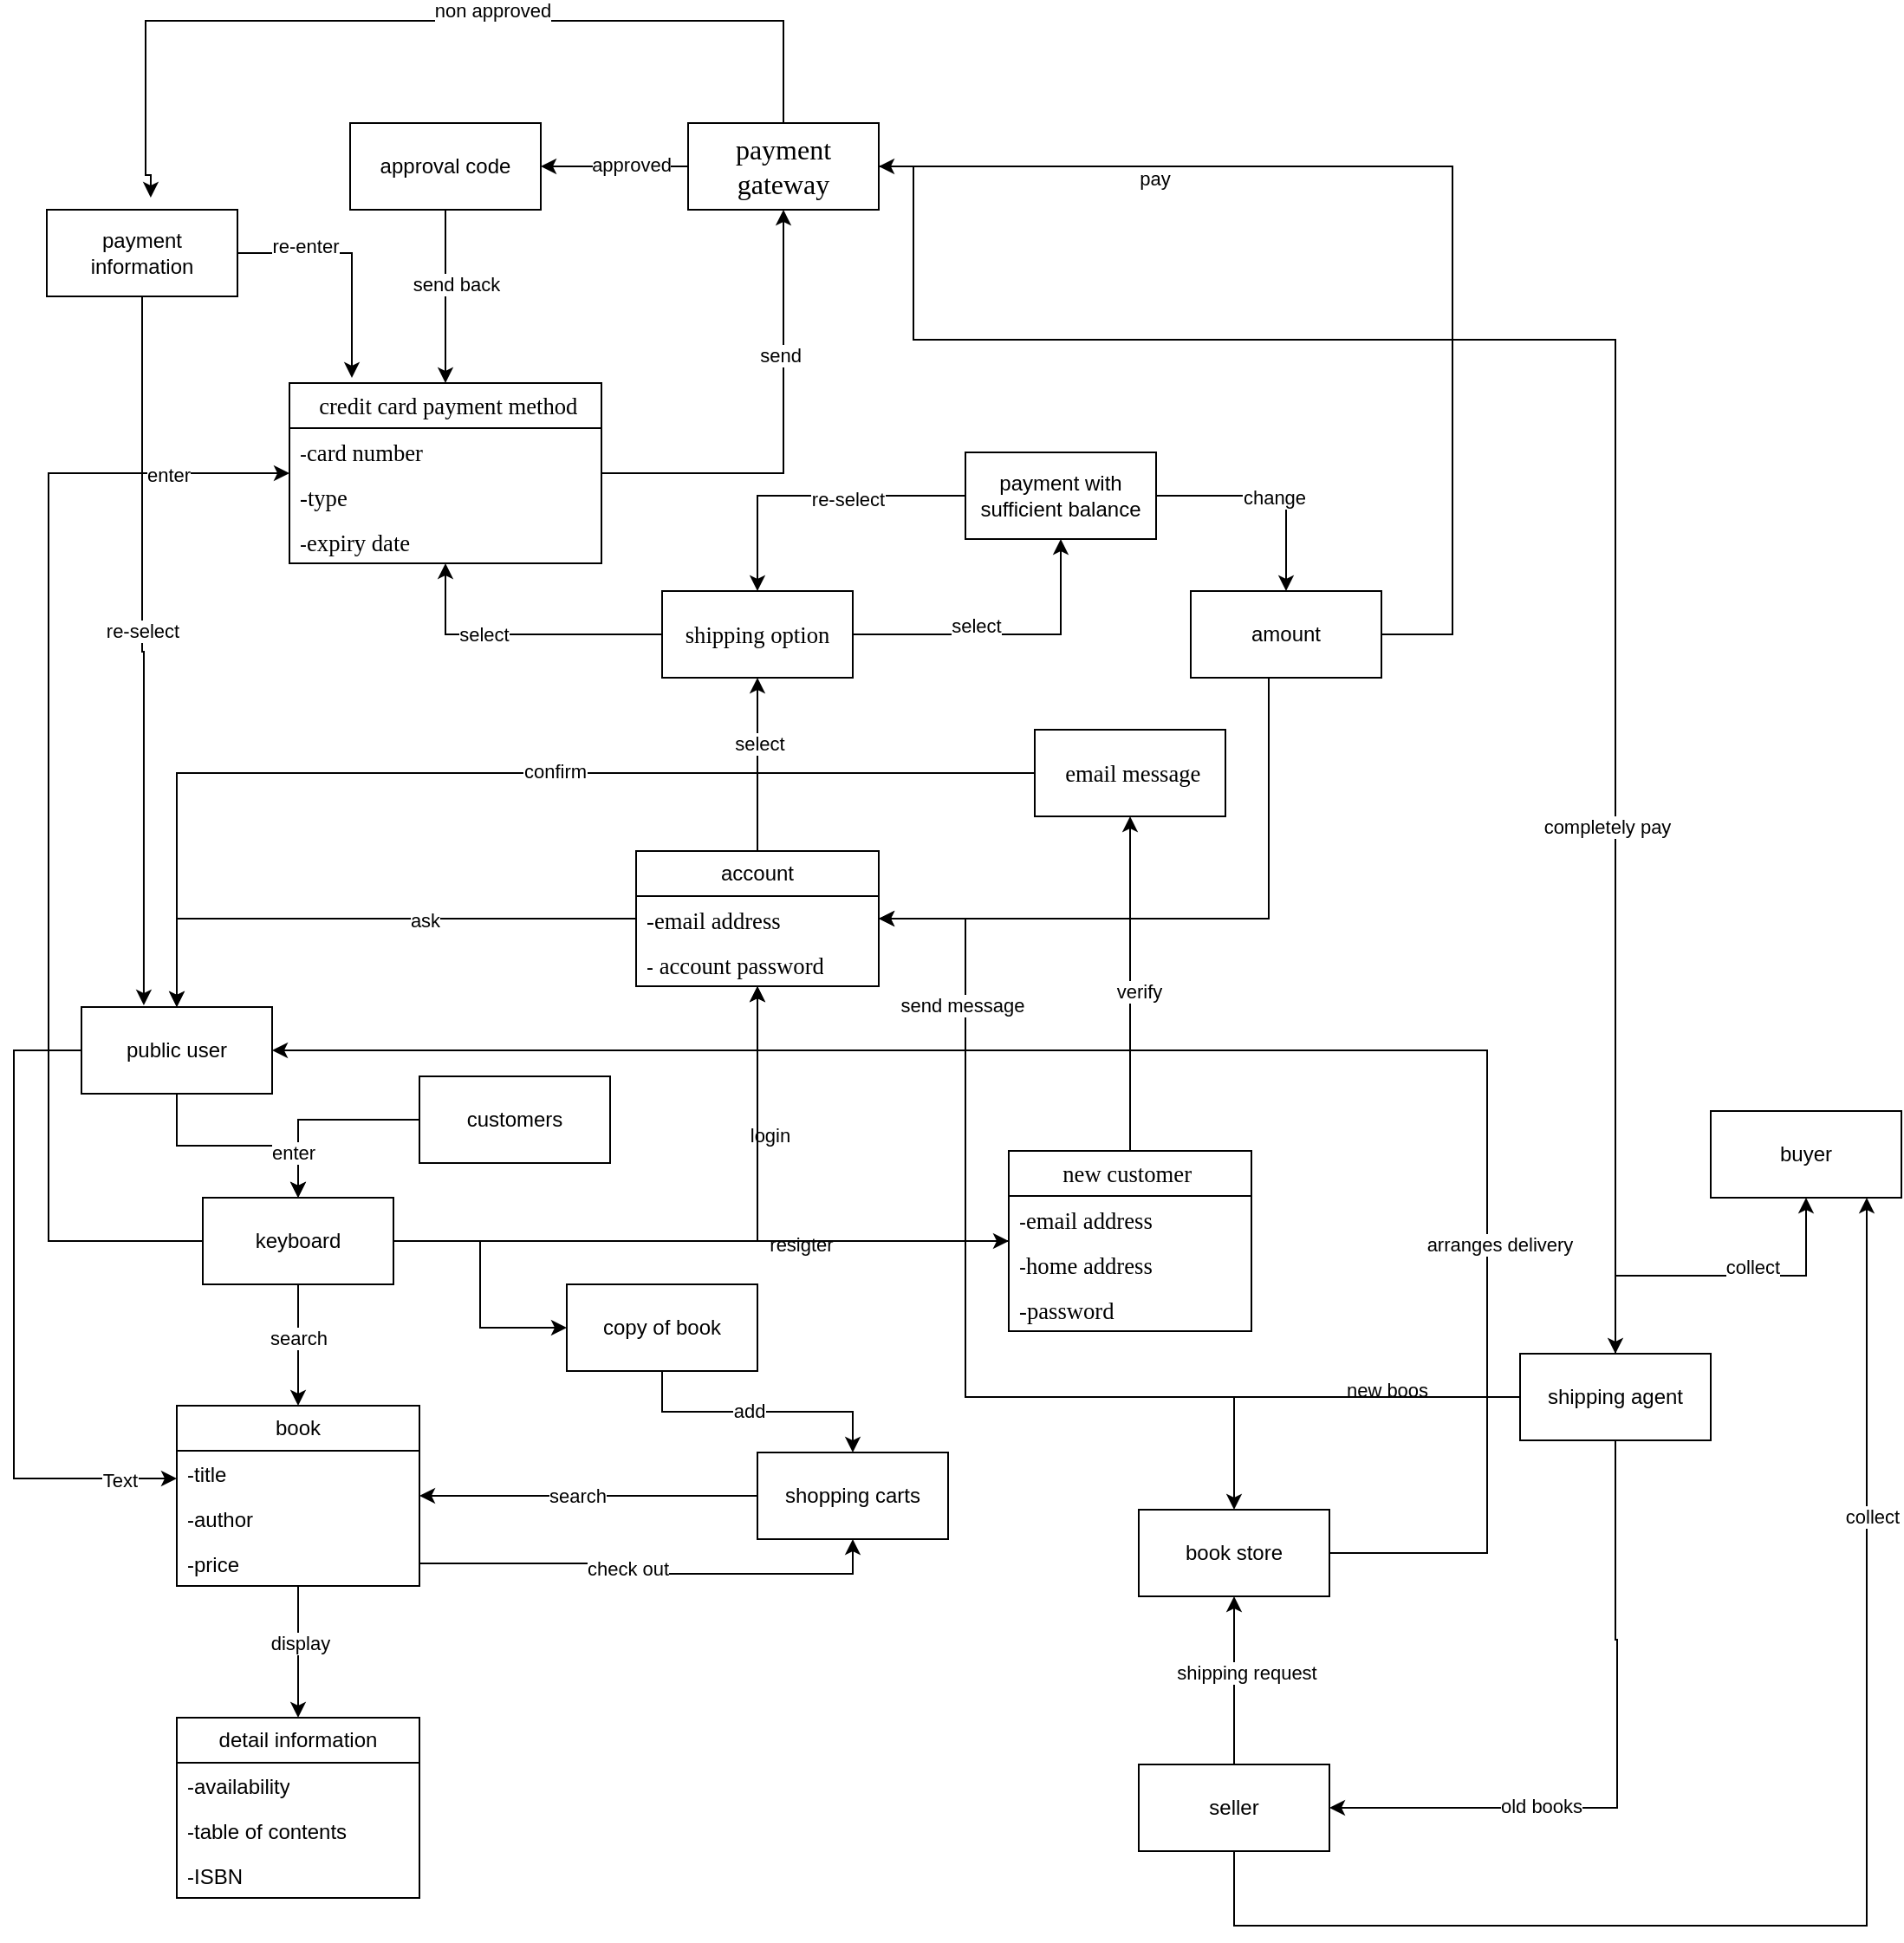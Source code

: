 <mxfile version="26.0.16">
  <diagram name="Page-1" id="YWlg6DS84FE0wCE1PMhE">
    <mxGraphModel dx="1434" dy="1846" grid="1" gridSize="10" guides="1" tooltips="1" connect="1" arrows="1" fold="1" page="1" pageScale="1" pageWidth="850" pageHeight="1100" math="0" shadow="0">
      <root>
        <mxCell id="0" />
        <mxCell id="1" parent="0" />
        <mxCell id="QwyMrnzt8Hlij30R7vx5-8" style="edgeStyle=orthogonalEdgeStyle;rounded=0;orthogonalLoop=1;jettySize=auto;html=1;entryX=0.5;entryY=0;entryDx=0;entryDy=0;" parent="1" source="QwyMrnzt8Hlij30R7vx5-1" target="QwyMrnzt8Hlij30R7vx5-3" edge="1">
          <mxGeometry relative="1" as="geometry" />
        </mxCell>
        <mxCell id="QwyMrnzt8Hlij30R7vx5-14" style="edgeStyle=orthogonalEdgeStyle;rounded=0;orthogonalLoop=1;jettySize=auto;html=1;" parent="1" source="QwyMrnzt8Hlij30R7vx5-1" target="QwyMrnzt8Hlij30R7vx5-4" edge="1">
          <mxGeometry relative="1" as="geometry">
            <mxPoint x="20" y="430" as="targetPoint" />
            <Array as="points">
              <mxPoint x="21" y="145" />
              <mxPoint x="21" y="392" />
            </Array>
          </mxGeometry>
        </mxCell>
        <mxCell id="QwyMrnzt8Hlij30R7vx5-15" value="Text" style="edgeLabel;html=1;align=center;verticalAlign=middle;resizable=0;points=[];" parent="QwyMrnzt8Hlij30R7vx5-14" vertex="1" connectable="0">
          <mxGeometry x="0.827" y="-1" relative="1" as="geometry">
            <mxPoint as="offset" />
          </mxGeometry>
        </mxCell>
        <mxCell id="QwyMrnzt8Hlij30R7vx5-1" value="public user" style="html=1;whiteSpace=wrap;" parent="1" vertex="1">
          <mxGeometry x="60" y="120" width="110" height="50" as="geometry" />
        </mxCell>
        <mxCell id="QwyMrnzt8Hlij30R7vx5-9" style="edgeStyle=orthogonalEdgeStyle;rounded=0;orthogonalLoop=1;jettySize=auto;html=1;entryX=0.5;entryY=0;entryDx=0;entryDy=0;" parent="1" source="QwyMrnzt8Hlij30R7vx5-2" target="QwyMrnzt8Hlij30R7vx5-3" edge="1">
          <mxGeometry relative="1" as="geometry" />
        </mxCell>
        <mxCell id="QwyMrnzt8Hlij30R7vx5-11" value="enter" style="edgeLabel;html=1;align=center;verticalAlign=middle;resizable=0;points=[];" parent="QwyMrnzt8Hlij30R7vx5-9" vertex="1" connectable="0">
          <mxGeometry x="0.538" y="-3" relative="1" as="geometry">
            <mxPoint as="offset" />
          </mxGeometry>
        </mxCell>
        <mxCell id="QwyMrnzt8Hlij30R7vx5-2" value="customers" style="html=1;whiteSpace=wrap;" parent="1" vertex="1">
          <mxGeometry x="255" y="160" width="110" height="50" as="geometry" />
        </mxCell>
        <mxCell id="QwyMrnzt8Hlij30R7vx5-12" style="edgeStyle=orthogonalEdgeStyle;rounded=0;orthogonalLoop=1;jettySize=auto;html=1;" parent="1" source="QwyMrnzt8Hlij30R7vx5-3" target="QwyMrnzt8Hlij30R7vx5-4" edge="1">
          <mxGeometry relative="1" as="geometry" />
        </mxCell>
        <mxCell id="QwyMrnzt8Hlij30R7vx5-13" value="search" style="edgeLabel;html=1;align=center;verticalAlign=middle;resizable=0;points=[];" parent="QwyMrnzt8Hlij30R7vx5-12" vertex="1" connectable="0">
          <mxGeometry x="-0.133" relative="1" as="geometry">
            <mxPoint as="offset" />
          </mxGeometry>
        </mxCell>
        <mxCell id="QwyMrnzt8Hlij30R7vx5-23" style="edgeStyle=orthogonalEdgeStyle;rounded=0;orthogonalLoop=1;jettySize=auto;html=1;" parent="1" source="QwyMrnzt8Hlij30R7vx5-3" target="QwyMrnzt8Hlij30R7vx5-22" edge="1">
          <mxGeometry relative="1" as="geometry" />
        </mxCell>
        <mxCell id="QwyMrnzt8Hlij30R7vx5-41" style="edgeStyle=orthogonalEdgeStyle;rounded=0;orthogonalLoop=1;jettySize=auto;html=1;" parent="1" source="QwyMrnzt8Hlij30R7vx5-3" target="QwyMrnzt8Hlij30R7vx5-36" edge="1">
          <mxGeometry relative="1" as="geometry" />
        </mxCell>
        <mxCell id="QwyMrnzt8Hlij30R7vx5-42" value="login" style="edgeLabel;html=1;align=center;verticalAlign=middle;resizable=0;points=[];" parent="QwyMrnzt8Hlij30R7vx5-41" vertex="1" connectable="0">
          <mxGeometry x="0.517" y="-7" relative="1" as="geometry">
            <mxPoint as="offset" />
          </mxGeometry>
        </mxCell>
        <mxCell id="QwyMrnzt8Hlij30R7vx5-50" style="edgeStyle=orthogonalEdgeStyle;rounded=0;orthogonalLoop=1;jettySize=auto;html=1;" parent="1" source="QwyMrnzt8Hlij30R7vx5-3" target="QwyMrnzt8Hlij30R7vx5-46" edge="1">
          <mxGeometry relative="1" as="geometry">
            <mxPoint x="640" y="220" as="targetPoint" />
          </mxGeometry>
        </mxCell>
        <mxCell id="QwyMrnzt8Hlij30R7vx5-51" value="resigter" style="edgeLabel;html=1;align=center;verticalAlign=middle;resizable=0;points=[];" parent="QwyMrnzt8Hlij30R7vx5-50" vertex="1" connectable="0">
          <mxGeometry x="0.321" y="-2" relative="1" as="geometry">
            <mxPoint as="offset" />
          </mxGeometry>
        </mxCell>
        <mxCell id="QwyMrnzt8Hlij30R7vx5-77" style="edgeStyle=orthogonalEdgeStyle;rounded=0;orthogonalLoop=1;jettySize=auto;html=1;" parent="1" source="QwyMrnzt8Hlij30R7vx5-3" target="QwyMrnzt8Hlij30R7vx5-71" edge="1">
          <mxGeometry relative="1" as="geometry">
            <mxPoint x="40" y="-240" as="targetPoint" />
            <Array as="points">
              <mxPoint x="41" y="255" />
              <mxPoint x="41" y="-188" />
            </Array>
          </mxGeometry>
        </mxCell>
        <mxCell id="QwyMrnzt8Hlij30R7vx5-79" value="enter" style="edgeLabel;html=1;align=center;verticalAlign=middle;resizable=0;points=[];" parent="QwyMrnzt8Hlij30R7vx5-77" vertex="1" connectable="0">
          <mxGeometry x="0.791" y="-1" relative="1" as="geometry">
            <mxPoint as="offset" />
          </mxGeometry>
        </mxCell>
        <mxCell id="QwyMrnzt8Hlij30R7vx5-3" value="keyboard" style="html=1;whiteSpace=wrap;" parent="1" vertex="1">
          <mxGeometry x="130" y="230" width="110" height="50" as="geometry" />
        </mxCell>
        <mxCell id="QwyMrnzt8Hlij30R7vx5-20" style="edgeStyle=orthogonalEdgeStyle;rounded=0;orthogonalLoop=1;jettySize=auto;html=1;" parent="1" source="QwyMrnzt8Hlij30R7vx5-4" target="QwyMrnzt8Hlij30R7vx5-16" edge="1">
          <mxGeometry relative="1" as="geometry" />
        </mxCell>
        <mxCell id="QwyMrnzt8Hlij30R7vx5-21" value="display" style="edgeLabel;html=1;align=center;verticalAlign=middle;resizable=0;points=[];" parent="QwyMrnzt8Hlij30R7vx5-20" vertex="1" connectable="0">
          <mxGeometry x="-0.14" y="1" relative="1" as="geometry">
            <mxPoint as="offset" />
          </mxGeometry>
        </mxCell>
        <mxCell id="QwyMrnzt8Hlij30R7vx5-4" value="book" style="swimlane;fontStyle=0;childLayout=stackLayout;horizontal=1;startSize=26;fillColor=none;horizontalStack=0;resizeParent=1;resizeParentMax=0;resizeLast=0;collapsible=1;marginBottom=0;whiteSpace=wrap;html=1;" parent="1" vertex="1">
          <mxGeometry x="115" y="350" width="140" height="104" as="geometry" />
        </mxCell>
        <mxCell id="QwyMrnzt8Hlij30R7vx5-5" value="-title" style="text;strokeColor=none;fillColor=none;align=left;verticalAlign=top;spacingLeft=4;spacingRight=4;overflow=hidden;rotatable=0;points=[[0,0.5],[1,0.5]];portConstraint=eastwest;whiteSpace=wrap;html=1;" parent="QwyMrnzt8Hlij30R7vx5-4" vertex="1">
          <mxGeometry y="26" width="140" height="26" as="geometry" />
        </mxCell>
        <mxCell id="QwyMrnzt8Hlij30R7vx5-6" value="-author" style="text;strokeColor=none;fillColor=none;align=left;verticalAlign=top;spacingLeft=4;spacingRight=4;overflow=hidden;rotatable=0;points=[[0,0.5],[1,0.5]];portConstraint=eastwest;whiteSpace=wrap;html=1;" parent="QwyMrnzt8Hlij30R7vx5-4" vertex="1">
          <mxGeometry y="52" width="140" height="26" as="geometry" />
        </mxCell>
        <mxCell id="QwyMrnzt8Hlij30R7vx5-7" value="-price" style="text;strokeColor=none;fillColor=none;align=left;verticalAlign=top;spacingLeft=4;spacingRight=4;overflow=hidden;rotatable=0;points=[[0,0.5],[1,0.5]];portConstraint=eastwest;whiteSpace=wrap;html=1;" parent="QwyMrnzt8Hlij30R7vx5-4" vertex="1">
          <mxGeometry y="78" width="140" height="26" as="geometry" />
        </mxCell>
        <mxCell id="QwyMrnzt8Hlij30R7vx5-16" value="detail information" style="swimlane;fontStyle=0;childLayout=stackLayout;horizontal=1;startSize=26;fillColor=none;horizontalStack=0;resizeParent=1;resizeParentMax=0;resizeLast=0;collapsible=1;marginBottom=0;whiteSpace=wrap;html=1;" parent="1" vertex="1">
          <mxGeometry x="115" y="530" width="140" height="104" as="geometry" />
        </mxCell>
        <mxCell id="QwyMrnzt8Hlij30R7vx5-17" value="-availability" style="text;strokeColor=none;fillColor=none;align=left;verticalAlign=top;spacingLeft=4;spacingRight=4;overflow=hidden;rotatable=0;points=[[0,0.5],[1,0.5]];portConstraint=eastwest;whiteSpace=wrap;html=1;" parent="QwyMrnzt8Hlij30R7vx5-16" vertex="1">
          <mxGeometry y="26" width="140" height="26" as="geometry" />
        </mxCell>
        <mxCell id="QwyMrnzt8Hlij30R7vx5-18" value="-table of contents" style="text;strokeColor=none;fillColor=none;align=left;verticalAlign=top;spacingLeft=4;spacingRight=4;overflow=hidden;rotatable=0;points=[[0,0.5],[1,0.5]];portConstraint=eastwest;whiteSpace=wrap;html=1;" parent="QwyMrnzt8Hlij30R7vx5-16" vertex="1">
          <mxGeometry y="52" width="140" height="26" as="geometry" />
        </mxCell>
        <mxCell id="QwyMrnzt8Hlij30R7vx5-19" value="-ISBN" style="text;strokeColor=none;fillColor=none;align=left;verticalAlign=top;spacingLeft=4;spacingRight=4;overflow=hidden;rotatable=0;points=[[0,0.5],[1,0.5]];portConstraint=eastwest;whiteSpace=wrap;html=1;" parent="QwyMrnzt8Hlij30R7vx5-16" vertex="1">
          <mxGeometry y="78" width="140" height="26" as="geometry" />
        </mxCell>
        <mxCell id="QwyMrnzt8Hlij30R7vx5-25" style="edgeStyle=orthogonalEdgeStyle;rounded=0;orthogonalLoop=1;jettySize=auto;html=1;" parent="1" source="QwyMrnzt8Hlij30R7vx5-22" target="QwyMrnzt8Hlij30R7vx5-24" edge="1">
          <mxGeometry relative="1" as="geometry" />
        </mxCell>
        <mxCell id="QwyMrnzt8Hlij30R7vx5-26" value="add" style="edgeLabel;html=1;align=center;verticalAlign=middle;resizable=0;points=[];" parent="QwyMrnzt8Hlij30R7vx5-25" vertex="1" connectable="0">
          <mxGeometry x="-0.067" y="1" relative="1" as="geometry">
            <mxPoint as="offset" />
          </mxGeometry>
        </mxCell>
        <mxCell id="QwyMrnzt8Hlij30R7vx5-22" value="copy of book" style="html=1;whiteSpace=wrap;" parent="1" vertex="1">
          <mxGeometry x="340" y="280" width="110" height="50" as="geometry" />
        </mxCell>
        <mxCell id="QwyMrnzt8Hlij30R7vx5-27" style="edgeStyle=orthogonalEdgeStyle;rounded=0;orthogonalLoop=1;jettySize=auto;html=1;" parent="1" source="QwyMrnzt8Hlij30R7vx5-24" target="QwyMrnzt8Hlij30R7vx5-4" edge="1">
          <mxGeometry relative="1" as="geometry" />
        </mxCell>
        <mxCell id="QwyMrnzt8Hlij30R7vx5-28" value="search" style="edgeLabel;html=1;align=center;verticalAlign=middle;resizable=0;points=[];" parent="QwyMrnzt8Hlij30R7vx5-27" vertex="1" connectable="0">
          <mxGeometry x="0.067" relative="1" as="geometry">
            <mxPoint as="offset" />
          </mxGeometry>
        </mxCell>
        <mxCell id="QwyMrnzt8Hlij30R7vx5-24" value="shopping carts" style="html=1;whiteSpace=wrap;" parent="1" vertex="1">
          <mxGeometry x="450" y="377" width="110" height="50" as="geometry" />
        </mxCell>
        <mxCell id="QwyMrnzt8Hlij30R7vx5-29" style="edgeStyle=orthogonalEdgeStyle;rounded=0;orthogonalLoop=1;jettySize=auto;html=1;" parent="1" source="QwyMrnzt8Hlij30R7vx5-7" target="QwyMrnzt8Hlij30R7vx5-24" edge="1">
          <mxGeometry relative="1" as="geometry" />
        </mxCell>
        <mxCell id="QwyMrnzt8Hlij30R7vx5-30" value="check out" style="edgeLabel;html=1;align=center;verticalAlign=middle;resizable=0;points=[];" parent="QwyMrnzt8Hlij30R7vx5-29" vertex="1" connectable="0">
          <mxGeometry x="-0.092" y="3" relative="1" as="geometry">
            <mxPoint as="offset" />
          </mxGeometry>
        </mxCell>
        <mxCell id="QwyMrnzt8Hlij30R7vx5-68" style="edgeStyle=orthogonalEdgeStyle;rounded=0;orthogonalLoop=1;jettySize=auto;html=1;" parent="1" source="QwyMrnzt8Hlij30R7vx5-36" target="QwyMrnzt8Hlij30R7vx5-67" edge="1">
          <mxGeometry relative="1" as="geometry" />
        </mxCell>
        <mxCell id="QwyMrnzt8Hlij30R7vx5-69" value="select" style="edgeLabel;html=1;align=center;verticalAlign=middle;resizable=0;points=[];" parent="QwyMrnzt8Hlij30R7vx5-68" vertex="1" connectable="0">
          <mxGeometry x="0.24" y="-1" relative="1" as="geometry">
            <mxPoint as="offset" />
          </mxGeometry>
        </mxCell>
        <mxCell id="QwyMrnzt8Hlij30R7vx5-36" value="account" style="swimlane;fontStyle=0;childLayout=stackLayout;horizontal=1;startSize=26;fillColor=none;horizontalStack=0;resizeParent=1;resizeParentMax=0;resizeLast=0;collapsible=1;marginBottom=0;whiteSpace=wrap;html=1;" parent="1" vertex="1">
          <mxGeometry x="380" y="30" width="140" height="78" as="geometry" />
        </mxCell>
        <mxCell id="QwyMrnzt8Hlij30R7vx5-37" value="&lt;span id=&quot;docs-internal-guid-6536c0a6-7fff-b357-dfc8-ea2a3a6c0ba8&quot; style=&quot;font-size:10pt;font-family:&#39;Times New Roman&#39;,serif;color:#000000;background-color:transparent;font-weight:400;font-style:normal;font-variant:normal;text-decoration:none;vertical-align:baseline;white-space:pre;white-space:pre-wrap;&quot;&gt;-email address&lt;/span&gt;" style="text;strokeColor=none;fillColor=none;align=left;verticalAlign=top;spacingLeft=4;spacingRight=4;overflow=hidden;rotatable=0;points=[[0,0.5],[1,0.5]];portConstraint=eastwest;whiteSpace=wrap;html=1;" parent="QwyMrnzt8Hlij30R7vx5-36" vertex="1">
          <mxGeometry y="26" width="140" height="26" as="geometry" />
        </mxCell>
        <mxCell id="QwyMrnzt8Hlij30R7vx5-38" value="-&lt;span id=&quot;docs-internal-guid-b6bbdfbe-7fff-f3c7-9054-b7d8b68e476f&quot; style=&quot;font-size:10pt;font-family:&#39;Times New Roman&#39;,serif;color:#000000;background-color:transparent;font-weight:400;font-style:normal;font-variant:normal;text-decoration:none;vertical-align:baseline;white-space:pre;white-space:pre-wrap;&quot;&gt;&amp;nbsp;account password&lt;/span&gt;" style="text;strokeColor=none;fillColor=none;align=left;verticalAlign=top;spacingLeft=4;spacingRight=4;overflow=hidden;rotatable=0;points=[[0,0.5],[1,0.5]];portConstraint=eastwest;whiteSpace=wrap;html=1;" parent="QwyMrnzt8Hlij30R7vx5-36" vertex="1">
          <mxGeometry y="52" width="140" height="26" as="geometry" />
        </mxCell>
        <mxCell id="QwyMrnzt8Hlij30R7vx5-43" style="edgeStyle=orthogonalEdgeStyle;rounded=0;orthogonalLoop=1;jettySize=auto;html=1;entryX=0.5;entryY=0;entryDx=0;entryDy=0;" parent="1" source="QwyMrnzt8Hlij30R7vx5-37" target="QwyMrnzt8Hlij30R7vx5-1" edge="1">
          <mxGeometry relative="1" as="geometry" />
        </mxCell>
        <mxCell id="QwyMrnzt8Hlij30R7vx5-44" value="ask" style="edgeLabel;html=1;align=center;verticalAlign=middle;resizable=0;points=[];" parent="QwyMrnzt8Hlij30R7vx5-43" vertex="1" connectable="0">
          <mxGeometry x="-0.228" y="1" relative="1" as="geometry">
            <mxPoint as="offset" />
          </mxGeometry>
        </mxCell>
        <mxCell id="QwyMrnzt8Hlij30R7vx5-54" style="edgeStyle=orthogonalEdgeStyle;rounded=0;orthogonalLoop=1;jettySize=auto;html=1;" parent="1" source="QwyMrnzt8Hlij30R7vx5-46" target="QwyMrnzt8Hlij30R7vx5-53" edge="1">
          <mxGeometry relative="1" as="geometry" />
        </mxCell>
        <mxCell id="QwyMrnzt8Hlij30R7vx5-64" value="verify" style="edgeLabel;html=1;align=center;verticalAlign=middle;resizable=0;points=[];" parent="QwyMrnzt8Hlij30R7vx5-54" vertex="1" connectable="0">
          <mxGeometry x="-0.041" y="-5" relative="1" as="geometry">
            <mxPoint as="offset" />
          </mxGeometry>
        </mxCell>
        <mxCell id="QwyMrnzt8Hlij30R7vx5-58" style="edgeStyle=orthogonalEdgeStyle;rounded=0;orthogonalLoop=1;jettySize=auto;html=1;" parent="1" source="QwyMrnzt8Hlij30R7vx5-46" target="QwyMrnzt8Hlij30R7vx5-36" edge="1">
          <mxGeometry relative="1" as="geometry" />
        </mxCell>
        <mxCell id="QwyMrnzt8Hlij30R7vx5-46" value="&lt;span id=&quot;docs-internal-guid-d8e78edf-7fff-bd15-04cc-b8b7b286f564&quot; style=&quot;font-size:10pt;font-family:&#39;Times New Roman&#39;,serif;color:#000000;background-color:transparent;font-weight:400;font-style:normal;font-variant:normal;text-decoration:none;vertical-align:baseline;white-space:pre;white-space:pre-wrap;&quot;&gt;new customer &lt;/span&gt;" style="swimlane;fontStyle=0;childLayout=stackLayout;horizontal=1;startSize=26;fillColor=none;horizontalStack=0;resizeParent=1;resizeParentMax=0;resizeLast=0;collapsible=1;marginBottom=0;whiteSpace=wrap;html=1;" parent="1" vertex="1">
          <mxGeometry x="595" y="203" width="140" height="104" as="geometry" />
        </mxCell>
        <mxCell id="QwyMrnzt8Hlij30R7vx5-47" value="-&lt;span id=&quot;docs-internal-guid-95d19da3-7fff-5969-0286-9e78e3964c0e&quot; style=&quot;font-size:10pt;font-family:&#39;Times New Roman&#39;,serif;color:#000000;background-color:transparent;font-weight:400;font-style:normal;font-variant:normal;text-decoration:none;vertical-align:baseline;white-space:pre;white-space:pre-wrap;&quot;&gt;email address&lt;/span&gt;" style="text;strokeColor=none;fillColor=none;align=left;verticalAlign=top;spacingLeft=4;spacingRight=4;overflow=hidden;rotatable=0;points=[[0,0.5],[1,0.5]];portConstraint=eastwest;whiteSpace=wrap;html=1;" parent="QwyMrnzt8Hlij30R7vx5-46" vertex="1">
          <mxGeometry y="26" width="140" height="26" as="geometry" />
        </mxCell>
        <mxCell id="QwyMrnzt8Hlij30R7vx5-48" value="-&lt;span id=&quot;docs-internal-guid-2b3b0d35-7fff-ac03-49c1-940e90383a20&quot; style=&quot;font-size:10pt;font-family:&#39;Times New Roman&#39;,serif;color:#000000;background-color:transparent;font-weight:400;font-style:normal;font-variant:normal;text-decoration:none;vertical-align:baseline;white-space:pre;white-space:pre-wrap;&quot;&gt;home address&lt;/span&gt;" style="text;strokeColor=none;fillColor=none;align=left;verticalAlign=top;spacingLeft=4;spacingRight=4;overflow=hidden;rotatable=0;points=[[0,0.5],[1,0.5]];portConstraint=eastwest;whiteSpace=wrap;html=1;" parent="QwyMrnzt8Hlij30R7vx5-46" vertex="1">
          <mxGeometry y="52" width="140" height="26" as="geometry" />
        </mxCell>
        <mxCell id="QwyMrnzt8Hlij30R7vx5-49" value="&lt;span id=&quot;docs-internal-guid-55b12098-7fff-ef1b-194b-986325cf4c4b&quot; style=&quot;font-size: 10pt; font-family: &amp;quot;Times New Roman&amp;quot;, serif; color: rgb(0, 0, 0); background-color: transparent; font-weight: 400; font-style: normal; font-variant: normal; text-decoration: none; vertical-align: baseline; white-space: pre-wrap;&quot;&gt;-password&lt;/span&gt;" style="text;strokeColor=none;fillColor=none;align=left;verticalAlign=top;spacingLeft=4;spacingRight=4;overflow=hidden;rotatable=0;points=[[0,0.5],[1,0.5]];portConstraint=eastwest;whiteSpace=wrap;html=1;" parent="QwyMrnzt8Hlij30R7vx5-46" vertex="1">
          <mxGeometry y="78" width="140" height="26" as="geometry" />
        </mxCell>
        <mxCell id="QwyMrnzt8Hlij30R7vx5-55" style="edgeStyle=orthogonalEdgeStyle;rounded=0;orthogonalLoop=1;jettySize=auto;html=1;entryX=0.5;entryY=0;entryDx=0;entryDy=0;" parent="1" source="QwyMrnzt8Hlij30R7vx5-53" target="QwyMrnzt8Hlij30R7vx5-1" edge="1">
          <mxGeometry relative="1" as="geometry" />
        </mxCell>
        <mxCell id="QwyMrnzt8Hlij30R7vx5-63" value="confirm" style="edgeLabel;html=1;align=center;verticalAlign=middle;resizable=0;points=[];" parent="QwyMrnzt8Hlij30R7vx5-55" vertex="1" connectable="0">
          <mxGeometry x="-0.119" y="-1" relative="1" as="geometry">
            <mxPoint as="offset" />
          </mxGeometry>
        </mxCell>
        <mxCell id="QwyMrnzt8Hlij30R7vx5-53" value="&lt;span id=&quot;docs-internal-guid-9400fb5f-7fff-4d78-d83a-542f04c5a536&quot; style=&quot;font-size:10pt;font-family:&#39;Times New Roman&#39;,serif;color:#000000;background-color:transparent;font-weight:400;font-style:normal;font-variant:normal;text-decoration:none;vertical-align:baseline;white-space:pre;white-space:pre-wrap;&quot;&gt;&amp;nbsp;email message&lt;/span&gt;" style="html=1;whiteSpace=wrap;" parent="1" vertex="1">
          <mxGeometry x="610" y="-40" width="110" height="50" as="geometry" />
        </mxCell>
        <mxCell id="QwyMrnzt8Hlij30R7vx5-75" style="edgeStyle=orthogonalEdgeStyle;rounded=0;orthogonalLoop=1;jettySize=auto;html=1;" parent="1" source="QwyMrnzt8Hlij30R7vx5-67" target="QwyMrnzt8Hlij30R7vx5-71" edge="1">
          <mxGeometry relative="1" as="geometry" />
        </mxCell>
        <mxCell id="QwyMrnzt8Hlij30R7vx5-76" value="select" style="edgeLabel;html=1;align=center;verticalAlign=middle;resizable=0;points=[];" parent="QwyMrnzt8Hlij30R7vx5-75" vertex="1" connectable="0">
          <mxGeometry x="0.241" relative="1" as="geometry">
            <mxPoint as="offset" />
          </mxGeometry>
        </mxCell>
        <mxCell id="pZDQE6ByzC7jd1tnRaFJ-10" style="edgeStyle=orthogonalEdgeStyle;rounded=0;orthogonalLoop=1;jettySize=auto;html=1;" edge="1" parent="1" source="QwyMrnzt8Hlij30R7vx5-67" target="pZDQE6ByzC7jd1tnRaFJ-9">
          <mxGeometry relative="1" as="geometry" />
        </mxCell>
        <mxCell id="pZDQE6ByzC7jd1tnRaFJ-11" value="select" style="edgeLabel;html=1;align=center;verticalAlign=middle;resizable=0;points=[];" vertex="1" connectable="0" parent="pZDQE6ByzC7jd1tnRaFJ-10">
          <mxGeometry x="-0.189" y="5" relative="1" as="geometry">
            <mxPoint as="offset" />
          </mxGeometry>
        </mxCell>
        <mxCell id="QwyMrnzt8Hlij30R7vx5-67" value="&lt;span id=&quot;docs-internal-guid-f3eacc5c-7fff-fe73-1652-5297c20cd70c&quot; style=&quot;font-size:10pt;font-family:&#39;Times New Roman&#39;,serif;color:#000000;background-color:transparent;font-weight:400;font-style:normal;font-variant:normal;text-decoration:none;vertical-align:baseline;white-space:pre;white-space:pre-wrap;&quot;&gt;shipping option&lt;/span&gt;" style="html=1;whiteSpace=wrap;" parent="1" vertex="1">
          <mxGeometry x="395" y="-120" width="110" height="50" as="geometry" />
        </mxCell>
        <mxCell id="QwyMrnzt8Hlij30R7vx5-85" style="edgeStyle=orthogonalEdgeStyle;rounded=0;orthogonalLoop=1;jettySize=auto;html=1;" parent="1" source="QwyMrnzt8Hlij30R7vx5-71" target="QwyMrnzt8Hlij30R7vx5-80" edge="1">
          <mxGeometry relative="1" as="geometry" />
        </mxCell>
        <mxCell id="QwyMrnzt8Hlij30R7vx5-86" value="send" style="edgeLabel;html=1;align=center;verticalAlign=middle;resizable=0;points=[];" parent="QwyMrnzt8Hlij30R7vx5-85" vertex="1" connectable="0">
          <mxGeometry x="0.346" y="2" relative="1" as="geometry">
            <mxPoint as="offset" />
          </mxGeometry>
        </mxCell>
        <mxCell id="QwyMrnzt8Hlij30R7vx5-71" value="&lt;span id=&quot;docs-internal-guid-bbf8d42f-7fff-f88c-e9a6-450269b2ffb0&quot; style=&quot;font-size:10pt;font-family:&#39;Times New Roman&#39;,serif;color:#000000;background-color:transparent;font-weight:400;font-style:normal;font-variant:normal;text-decoration:none;vertical-align:baseline;white-space:pre;white-space:pre-wrap;&quot;&gt;&amp;nbsp;credit card payment method&lt;/span&gt;" style="swimlane;fontStyle=0;childLayout=stackLayout;horizontal=1;startSize=26;fillColor=none;horizontalStack=0;resizeParent=1;resizeParentMax=0;resizeLast=0;collapsible=1;marginBottom=0;whiteSpace=wrap;html=1;" parent="1" vertex="1">
          <mxGeometry x="180" y="-240" width="180" height="104" as="geometry" />
        </mxCell>
        <mxCell id="QwyMrnzt8Hlij30R7vx5-72" value="-&lt;span id=&quot;docs-internal-guid-13493721-7fff-5e97-8c58-0a60a2484455&quot; style=&quot;font-size:10pt;font-family:&#39;Times New Roman&#39;,serif;color:#000000;background-color:transparent;font-weight:400;font-style:normal;font-variant:normal;text-decoration:none;vertical-align:baseline;white-space:pre;white-space:pre-wrap;&quot;&gt;card number&lt;/span&gt;" style="text;strokeColor=none;fillColor=none;align=left;verticalAlign=top;spacingLeft=4;spacingRight=4;overflow=hidden;rotatable=0;points=[[0,0.5],[1,0.5]];portConstraint=eastwest;whiteSpace=wrap;html=1;" parent="QwyMrnzt8Hlij30R7vx5-71" vertex="1">
          <mxGeometry y="26" width="180" height="26" as="geometry" />
        </mxCell>
        <mxCell id="QwyMrnzt8Hlij30R7vx5-73" value="&lt;span id=&quot;docs-internal-guid-3a58b383-7fff-d74c-9068-90c48dbbbb29&quot; style=&quot;font-size:10pt;font-family:&#39;Times New Roman&#39;,serif;color:#000000;background-color:transparent;font-weight:400;font-style:normal;font-variant:normal;text-decoration:none;vertical-align:baseline;white-space:pre;white-space:pre-wrap;&quot;&gt;-type&lt;/span&gt;" style="text;strokeColor=none;fillColor=none;align=left;verticalAlign=top;spacingLeft=4;spacingRight=4;overflow=hidden;rotatable=0;points=[[0,0.5],[1,0.5]];portConstraint=eastwest;whiteSpace=wrap;html=1;" parent="QwyMrnzt8Hlij30R7vx5-71" vertex="1">
          <mxGeometry y="52" width="180" height="26" as="geometry" />
        </mxCell>
        <mxCell id="QwyMrnzt8Hlij30R7vx5-74" value="-&lt;span id=&quot;docs-internal-guid-788b8c25-7fff-7408-084a-7f6adb665d17&quot; style=&quot;font-size:10pt;font-family:&#39;Times New Roman&#39;,serif;color:#000000;background-color:transparent;font-weight:400;font-style:normal;font-variant:normal;text-decoration:none;vertical-align:baseline;white-space:pre;white-space:pre-wrap;&quot;&gt;expiry date&lt;/span&gt;" style="text;strokeColor=none;fillColor=none;align=left;verticalAlign=top;spacingLeft=4;spacingRight=4;overflow=hidden;rotatable=0;points=[[0,0.5],[1,0.5]];portConstraint=eastwest;whiteSpace=wrap;html=1;" parent="QwyMrnzt8Hlij30R7vx5-71" vertex="1">
          <mxGeometry y="78" width="180" height="26" as="geometry" />
        </mxCell>
        <mxCell id="QwyMrnzt8Hlij30R7vx5-89" style="edgeStyle=orthogonalEdgeStyle;rounded=0;orthogonalLoop=1;jettySize=auto;html=1;" parent="1" source="QwyMrnzt8Hlij30R7vx5-80" target="QwyMrnzt8Hlij30R7vx5-88" edge="1">
          <mxGeometry relative="1" as="geometry" />
        </mxCell>
        <mxCell id="QwyMrnzt8Hlij30R7vx5-92" value="approved" style="edgeLabel;html=1;align=center;verticalAlign=middle;resizable=0;points=[];" parent="QwyMrnzt8Hlij30R7vx5-89" vertex="1" connectable="0">
          <mxGeometry x="-0.224" y="-1" relative="1" as="geometry">
            <mxPoint as="offset" />
          </mxGeometry>
        </mxCell>
        <mxCell id="QwyMrnzt8Hlij30R7vx5-102" style="edgeStyle=orthogonalEdgeStyle;rounded=0;orthogonalLoop=1;jettySize=auto;html=1;entryX=0.545;entryY=-0.14;entryDx=0;entryDy=0;entryPerimeter=0;" parent="1" source="QwyMrnzt8Hlij30R7vx5-80" target="QwyMrnzt8Hlij30R7vx5-101" edge="1">
          <mxGeometry relative="1" as="geometry">
            <mxPoint x="60" y="-449" as="targetPoint" />
            <Array as="points">
              <mxPoint x="465" y="-449" />
              <mxPoint x="97" y="-449" />
              <mxPoint x="97" y="-360" />
              <mxPoint x="100" y="-360" />
            </Array>
          </mxGeometry>
        </mxCell>
        <mxCell id="QwyMrnzt8Hlij30R7vx5-109" value="non approved" style="edgeLabel;html=1;align=center;verticalAlign=middle;resizable=0;points=[];" parent="QwyMrnzt8Hlij30R7vx5-102" vertex="1" connectable="0">
          <mxGeometry x="-0.147" y="-6" relative="1" as="geometry">
            <mxPoint as="offset" />
          </mxGeometry>
        </mxCell>
        <mxCell id="pZDQE6ByzC7jd1tnRaFJ-27" style="edgeStyle=orthogonalEdgeStyle;rounded=0;orthogonalLoop=1;jettySize=auto;html=1;" edge="1" parent="1" source="QwyMrnzt8Hlij30R7vx5-80" target="pZDQE6ByzC7jd1tnRaFJ-26">
          <mxGeometry relative="1" as="geometry">
            <Array as="points">
              <mxPoint x="540" y="-365" />
              <mxPoint x="540" y="-265" />
            </Array>
          </mxGeometry>
        </mxCell>
        <mxCell id="pZDQE6ByzC7jd1tnRaFJ-57" value="completely pay" style="edgeLabel;html=1;align=center;verticalAlign=middle;resizable=0;points=[];" vertex="1" connectable="0" parent="pZDQE6ByzC7jd1tnRaFJ-27">
          <mxGeometry x="0.451" y="-5" relative="1" as="geometry">
            <mxPoint as="offset" />
          </mxGeometry>
        </mxCell>
        <mxCell id="QwyMrnzt8Hlij30R7vx5-80" value="&lt;span id=&quot;docs-internal-guid-987367af-7fff-2cfc-d0d7-449e3cf37415&quot; style=&quot;font-size:12pt;font-family:&#39;CG Times&#39;,serif;color:#000000;background-color:transparent;font-weight:400;font-style:normal;font-variant:normal;text-decoration:none;vertical-align:baseline;white-space:pre;white-space:pre-wrap;&quot;&gt;payment gateway&lt;/span&gt;" style="html=1;whiteSpace=wrap;" parent="1" vertex="1">
          <mxGeometry x="410" y="-390" width="110" height="50" as="geometry" />
        </mxCell>
        <mxCell id="QwyMrnzt8Hlij30R7vx5-90" style="edgeStyle=orthogonalEdgeStyle;rounded=0;orthogonalLoop=1;jettySize=auto;html=1;" parent="1" source="QwyMrnzt8Hlij30R7vx5-88" target="QwyMrnzt8Hlij30R7vx5-71" edge="1">
          <mxGeometry relative="1" as="geometry" />
        </mxCell>
        <mxCell id="QwyMrnzt8Hlij30R7vx5-93" value="send back" style="edgeLabel;html=1;align=center;verticalAlign=middle;resizable=0;points=[];" parent="QwyMrnzt8Hlij30R7vx5-90" vertex="1" connectable="0">
          <mxGeometry x="-0.14" y="6" relative="1" as="geometry">
            <mxPoint as="offset" />
          </mxGeometry>
        </mxCell>
        <mxCell id="QwyMrnzt8Hlij30R7vx5-88" value="approval code" style="html=1;whiteSpace=wrap;" parent="1" vertex="1">
          <mxGeometry x="215" y="-390" width="110" height="50" as="geometry" />
        </mxCell>
        <mxCell id="QwyMrnzt8Hlij30R7vx5-101" value="payment information" style="html=1;whiteSpace=wrap;" parent="1" vertex="1">
          <mxGeometry x="40" y="-340" width="110" height="50" as="geometry" />
        </mxCell>
        <mxCell id="QwyMrnzt8Hlij30R7vx5-103" style="edgeStyle=orthogonalEdgeStyle;rounded=0;orthogonalLoop=1;jettySize=auto;html=1;entryX=0.2;entryY=-0.029;entryDx=0;entryDy=0;entryPerimeter=0;" parent="1" source="QwyMrnzt8Hlij30R7vx5-101" target="QwyMrnzt8Hlij30R7vx5-71" edge="1">
          <mxGeometry relative="1" as="geometry" />
        </mxCell>
        <mxCell id="QwyMrnzt8Hlij30R7vx5-104" value="re-enter" style="edgeLabel;html=1;align=center;verticalAlign=middle;resizable=0;points=[];" parent="QwyMrnzt8Hlij30R7vx5-103" vertex="1" connectable="0">
          <mxGeometry x="-0.435" y="4" relative="1" as="geometry">
            <mxPoint as="offset" />
          </mxGeometry>
        </mxCell>
        <mxCell id="QwyMrnzt8Hlij30R7vx5-105" style="edgeStyle=orthogonalEdgeStyle;rounded=0;orthogonalLoop=1;jettySize=auto;html=1;entryX=0.327;entryY=-0.02;entryDx=0;entryDy=0;entryPerimeter=0;" parent="1" source="QwyMrnzt8Hlij30R7vx5-101" target="QwyMrnzt8Hlij30R7vx5-1" edge="1">
          <mxGeometry relative="1" as="geometry" />
        </mxCell>
        <mxCell id="QwyMrnzt8Hlij30R7vx5-106" value="re-select" style="edgeLabel;html=1;align=center;verticalAlign=middle;resizable=0;points=[];" parent="QwyMrnzt8Hlij30R7vx5-105" vertex="1" connectable="0">
          <mxGeometry x="-0.059" relative="1" as="geometry">
            <mxPoint as="offset" />
          </mxGeometry>
        </mxCell>
        <mxCell id="pZDQE6ByzC7jd1tnRaFJ-15" style="edgeStyle=orthogonalEdgeStyle;rounded=0;orthogonalLoop=1;jettySize=auto;html=1;" edge="1" parent="1" source="pZDQE6ByzC7jd1tnRaFJ-3" target="QwyMrnzt8Hlij30R7vx5-36">
          <mxGeometry relative="1" as="geometry">
            <mxPoint x="770" y="90" as="targetPoint" />
            <Array as="points">
              <mxPoint x="745" y="69" />
            </Array>
          </mxGeometry>
        </mxCell>
        <mxCell id="pZDQE6ByzC7jd1tnRaFJ-20" style="edgeStyle=orthogonalEdgeStyle;rounded=0;orthogonalLoop=1;jettySize=auto;html=1;" edge="1" parent="1" source="pZDQE6ByzC7jd1tnRaFJ-3" target="QwyMrnzt8Hlij30R7vx5-80">
          <mxGeometry relative="1" as="geometry">
            <mxPoint x="850" y="-410" as="targetPoint" />
            <Array as="points">
              <mxPoint x="851" y="-95" />
              <mxPoint x="851" y="-365" />
            </Array>
          </mxGeometry>
        </mxCell>
        <mxCell id="pZDQE6ByzC7jd1tnRaFJ-24" value="pay" style="edgeLabel;html=1;align=center;verticalAlign=middle;resizable=0;points=[];" vertex="1" connectable="0" parent="pZDQE6ByzC7jd1tnRaFJ-20">
          <mxGeometry x="0.505" y="7" relative="1" as="geometry">
            <mxPoint as="offset" />
          </mxGeometry>
        </mxCell>
        <mxCell id="pZDQE6ByzC7jd1tnRaFJ-3" value="&lt;div&gt;amount&lt;/div&gt;" style="html=1;whiteSpace=wrap;" vertex="1" parent="1">
          <mxGeometry x="700" y="-120" width="110" height="50" as="geometry" />
        </mxCell>
        <mxCell id="pZDQE6ByzC7jd1tnRaFJ-12" style="edgeStyle=orthogonalEdgeStyle;rounded=0;orthogonalLoop=1;jettySize=auto;html=1;" edge="1" parent="1" source="pZDQE6ByzC7jd1tnRaFJ-9" target="pZDQE6ByzC7jd1tnRaFJ-3">
          <mxGeometry relative="1" as="geometry" />
        </mxCell>
        <mxCell id="pZDQE6ByzC7jd1tnRaFJ-13" value="change" style="edgeLabel;html=1;align=center;verticalAlign=middle;resizable=0;points=[];" vertex="1" connectable="0" parent="pZDQE6ByzC7jd1tnRaFJ-12">
          <mxGeometry x="0.046" y="-1" relative="1" as="geometry">
            <mxPoint as="offset" />
          </mxGeometry>
        </mxCell>
        <mxCell id="pZDQE6ByzC7jd1tnRaFJ-16" style="edgeStyle=orthogonalEdgeStyle;rounded=0;orthogonalLoop=1;jettySize=auto;html=1;" edge="1" parent="1" source="pZDQE6ByzC7jd1tnRaFJ-9" target="QwyMrnzt8Hlij30R7vx5-67">
          <mxGeometry relative="1" as="geometry" />
        </mxCell>
        <mxCell id="pZDQE6ByzC7jd1tnRaFJ-19" value="re-select" style="edgeLabel;html=1;align=center;verticalAlign=middle;resizable=0;points=[];" vertex="1" connectable="0" parent="pZDQE6ByzC7jd1tnRaFJ-16">
          <mxGeometry x="-0.223" y="2" relative="1" as="geometry">
            <mxPoint as="offset" />
          </mxGeometry>
        </mxCell>
        <mxCell id="pZDQE6ByzC7jd1tnRaFJ-9" value="payment with sufficient balance" style="html=1;whiteSpace=wrap;" vertex="1" parent="1">
          <mxGeometry x="570" y="-200" width="110" height="50" as="geometry" />
        </mxCell>
        <mxCell id="pZDQE6ByzC7jd1tnRaFJ-33" style="edgeStyle=orthogonalEdgeStyle;rounded=0;orthogonalLoop=1;jettySize=auto;html=1;" edge="1" parent="1" source="pZDQE6ByzC7jd1tnRaFJ-26" target="pZDQE6ByzC7jd1tnRaFJ-32">
          <mxGeometry relative="1" as="geometry" />
        </mxCell>
        <mxCell id="pZDQE6ByzC7jd1tnRaFJ-36" value="new boos" style="edgeLabel;html=1;align=center;verticalAlign=middle;resizable=0;points=[];" vertex="1" connectable="0" parent="pZDQE6ByzC7jd1tnRaFJ-33">
          <mxGeometry x="-0.331" y="-4" relative="1" as="geometry">
            <mxPoint as="offset" />
          </mxGeometry>
        </mxCell>
        <mxCell id="pZDQE6ByzC7jd1tnRaFJ-50" style="edgeStyle=orthogonalEdgeStyle;rounded=0;orthogonalLoop=1;jettySize=auto;html=1;" edge="1" parent="1" source="pZDQE6ByzC7jd1tnRaFJ-26" target="pZDQE6ByzC7jd1tnRaFJ-45">
          <mxGeometry relative="1" as="geometry">
            <mxPoint x="945" y="600" as="targetPoint" />
            <Array as="points">
              <mxPoint x="945" y="485" />
              <mxPoint x="946" y="485" />
              <mxPoint x="946" y="582" />
            </Array>
          </mxGeometry>
        </mxCell>
        <mxCell id="pZDQE6ByzC7jd1tnRaFJ-51" value="old books" style="edgeLabel;html=1;align=center;verticalAlign=middle;resizable=0;points=[];" vertex="1" connectable="0" parent="pZDQE6ByzC7jd1tnRaFJ-50">
          <mxGeometry x="0.356" y="-1" relative="1" as="geometry">
            <mxPoint as="offset" />
          </mxGeometry>
        </mxCell>
        <mxCell id="pZDQE6ByzC7jd1tnRaFJ-60" style="edgeStyle=orthogonalEdgeStyle;rounded=0;orthogonalLoop=1;jettySize=auto;html=1;" edge="1" parent="1" source="pZDQE6ByzC7jd1tnRaFJ-26" target="pZDQE6ByzC7jd1tnRaFJ-58">
          <mxGeometry relative="1" as="geometry" />
        </mxCell>
        <mxCell id="pZDQE6ByzC7jd1tnRaFJ-62" value="collect" style="edgeLabel;html=1;align=center;verticalAlign=middle;resizable=0;points=[];" vertex="1" connectable="0" parent="pZDQE6ByzC7jd1tnRaFJ-60">
          <mxGeometry x="0.24" y="5" relative="1" as="geometry">
            <mxPoint as="offset" />
          </mxGeometry>
        </mxCell>
        <mxCell id="pZDQE6ByzC7jd1tnRaFJ-68" style="edgeStyle=orthogonalEdgeStyle;rounded=0;orthogonalLoop=1;jettySize=auto;html=1;" edge="1" parent="1" source="pZDQE6ByzC7jd1tnRaFJ-26" target="QwyMrnzt8Hlij30R7vx5-36">
          <mxGeometry relative="1" as="geometry">
            <Array as="points">
              <mxPoint x="570" y="345" />
              <mxPoint x="570" y="69" />
            </Array>
          </mxGeometry>
        </mxCell>
        <mxCell id="pZDQE6ByzC7jd1tnRaFJ-69" value="send message" style="edgeLabel;html=1;align=center;verticalAlign=middle;resizable=0;points=[];" vertex="1" connectable="0" parent="pZDQE6ByzC7jd1tnRaFJ-68">
          <mxGeometry x="0.69" y="2" relative="1" as="geometry">
            <mxPoint as="offset" />
          </mxGeometry>
        </mxCell>
        <mxCell id="pZDQE6ByzC7jd1tnRaFJ-26" value="shipping agent" style="html=1;whiteSpace=wrap;" vertex="1" parent="1">
          <mxGeometry x="890" y="320" width="110" height="50" as="geometry" />
        </mxCell>
        <mxCell id="pZDQE6ByzC7jd1tnRaFJ-54" style="edgeStyle=orthogonalEdgeStyle;rounded=0;orthogonalLoop=1;jettySize=auto;html=1;" edge="1" parent="1" source="pZDQE6ByzC7jd1tnRaFJ-32" target="QwyMrnzt8Hlij30R7vx5-1">
          <mxGeometry relative="1" as="geometry">
            <mxPoint x="870" y="110" as="targetPoint" />
            <Array as="points">
              <mxPoint x="871" y="435" />
              <mxPoint x="871" y="145" />
            </Array>
          </mxGeometry>
        </mxCell>
        <mxCell id="pZDQE6ByzC7jd1tnRaFJ-56" value="arranges delivery" style="edgeLabel;html=1;align=center;verticalAlign=middle;resizable=0;points=[];" vertex="1" connectable="0" parent="pZDQE6ByzC7jd1tnRaFJ-54">
          <mxGeometry x="-0.503" y="-7" relative="1" as="geometry">
            <mxPoint as="offset" />
          </mxGeometry>
        </mxCell>
        <mxCell id="pZDQE6ByzC7jd1tnRaFJ-32" value="book store" style="html=1;whiteSpace=wrap;" vertex="1" parent="1">
          <mxGeometry x="670" y="410" width="110" height="50" as="geometry" />
        </mxCell>
        <mxCell id="pZDQE6ByzC7jd1tnRaFJ-47" style="edgeStyle=orthogonalEdgeStyle;rounded=0;orthogonalLoop=1;jettySize=auto;html=1;" edge="1" parent="1" source="pZDQE6ByzC7jd1tnRaFJ-45" target="pZDQE6ByzC7jd1tnRaFJ-32">
          <mxGeometry relative="1" as="geometry" />
        </mxCell>
        <mxCell id="pZDQE6ByzC7jd1tnRaFJ-53" value="shipping request" style="edgeLabel;html=1;align=center;verticalAlign=middle;resizable=0;points=[];" vertex="1" connectable="0" parent="pZDQE6ByzC7jd1tnRaFJ-47">
          <mxGeometry x="0.093" y="-7" relative="1" as="geometry">
            <mxPoint as="offset" />
          </mxGeometry>
        </mxCell>
        <mxCell id="pZDQE6ByzC7jd1tnRaFJ-59" style="edgeStyle=orthogonalEdgeStyle;rounded=0;orthogonalLoop=1;jettySize=auto;html=1;" edge="1" parent="1" source="pZDQE6ByzC7jd1tnRaFJ-45" target="pZDQE6ByzC7jd1tnRaFJ-58">
          <mxGeometry relative="1" as="geometry">
            <mxPoint x="1090" y="680" as="targetPoint" />
            <Array as="points">
              <mxPoint x="725" y="650" />
              <mxPoint x="1090" y="650" />
            </Array>
          </mxGeometry>
        </mxCell>
        <mxCell id="pZDQE6ByzC7jd1tnRaFJ-61" value="collect" style="edgeLabel;html=1;align=center;verticalAlign=middle;resizable=0;points=[];" vertex="1" connectable="0" parent="pZDQE6ByzC7jd1tnRaFJ-59">
          <mxGeometry x="0.556" y="-3" relative="1" as="geometry">
            <mxPoint as="offset" />
          </mxGeometry>
        </mxCell>
        <mxCell id="pZDQE6ByzC7jd1tnRaFJ-45" value="seller " style="html=1;whiteSpace=wrap;" vertex="1" parent="1">
          <mxGeometry x="670" y="557" width="110" height="50" as="geometry" />
        </mxCell>
        <mxCell id="pZDQE6ByzC7jd1tnRaFJ-58" value="buyer" style="html=1;whiteSpace=wrap;" vertex="1" parent="1">
          <mxGeometry x="1000" y="180" width="110" height="50" as="geometry" />
        </mxCell>
      </root>
    </mxGraphModel>
  </diagram>
</mxfile>
